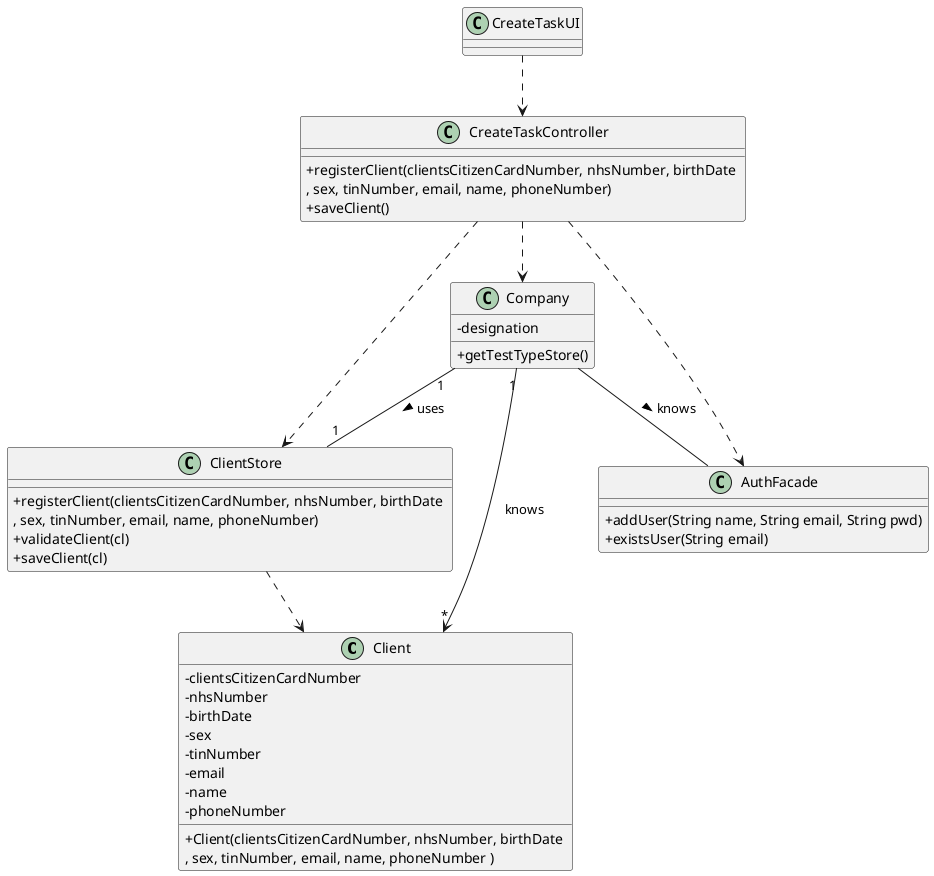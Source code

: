 @startuml
skinparam classAttributeIconSize 0

class Client {
-clientsCitizenCardNumber
-nhsNumber
-birthDate
-sex
-tinNumber
-email
-name
-phoneNumber
+Client(clientsCitizenCardNumber, nhsNumber, birthDate \n, sex, tinNumber, email, name, phoneNumber )
}

class ClientStore{
+registerClient(clientsCitizenCardNumber, nhsNumber, birthDate \n, sex, tinNumber, email, name, phoneNumber)
+validateClient(cl)
+saveClient(cl)
}


class AuthFacade{
+addUser(String name, String email, String pwd)
+existsUser(String email)
}



class Company {
-designation
+getTestTypeStore()
}





class CreateTaskController {
  +registerClient(clientsCitizenCardNumber, nhsNumber, birthDate \n, sex, tinNumber, email, name, phoneNumber)
  +saveClient()
}

class CreateTaskUI {

}

CreateTaskUI ..> CreateTaskController
CreateTaskController ..> Company
CreateTaskController ..> AuthFacade
CreateTaskController ..> ClientStore
'/Client ..> UserSession'/
Company "1" --> "*" Client : knows
Company "1" -- "1" ClientStore : uses >
Company  --  AuthFacade : knows >
ClientStore ..> Client

@enduml